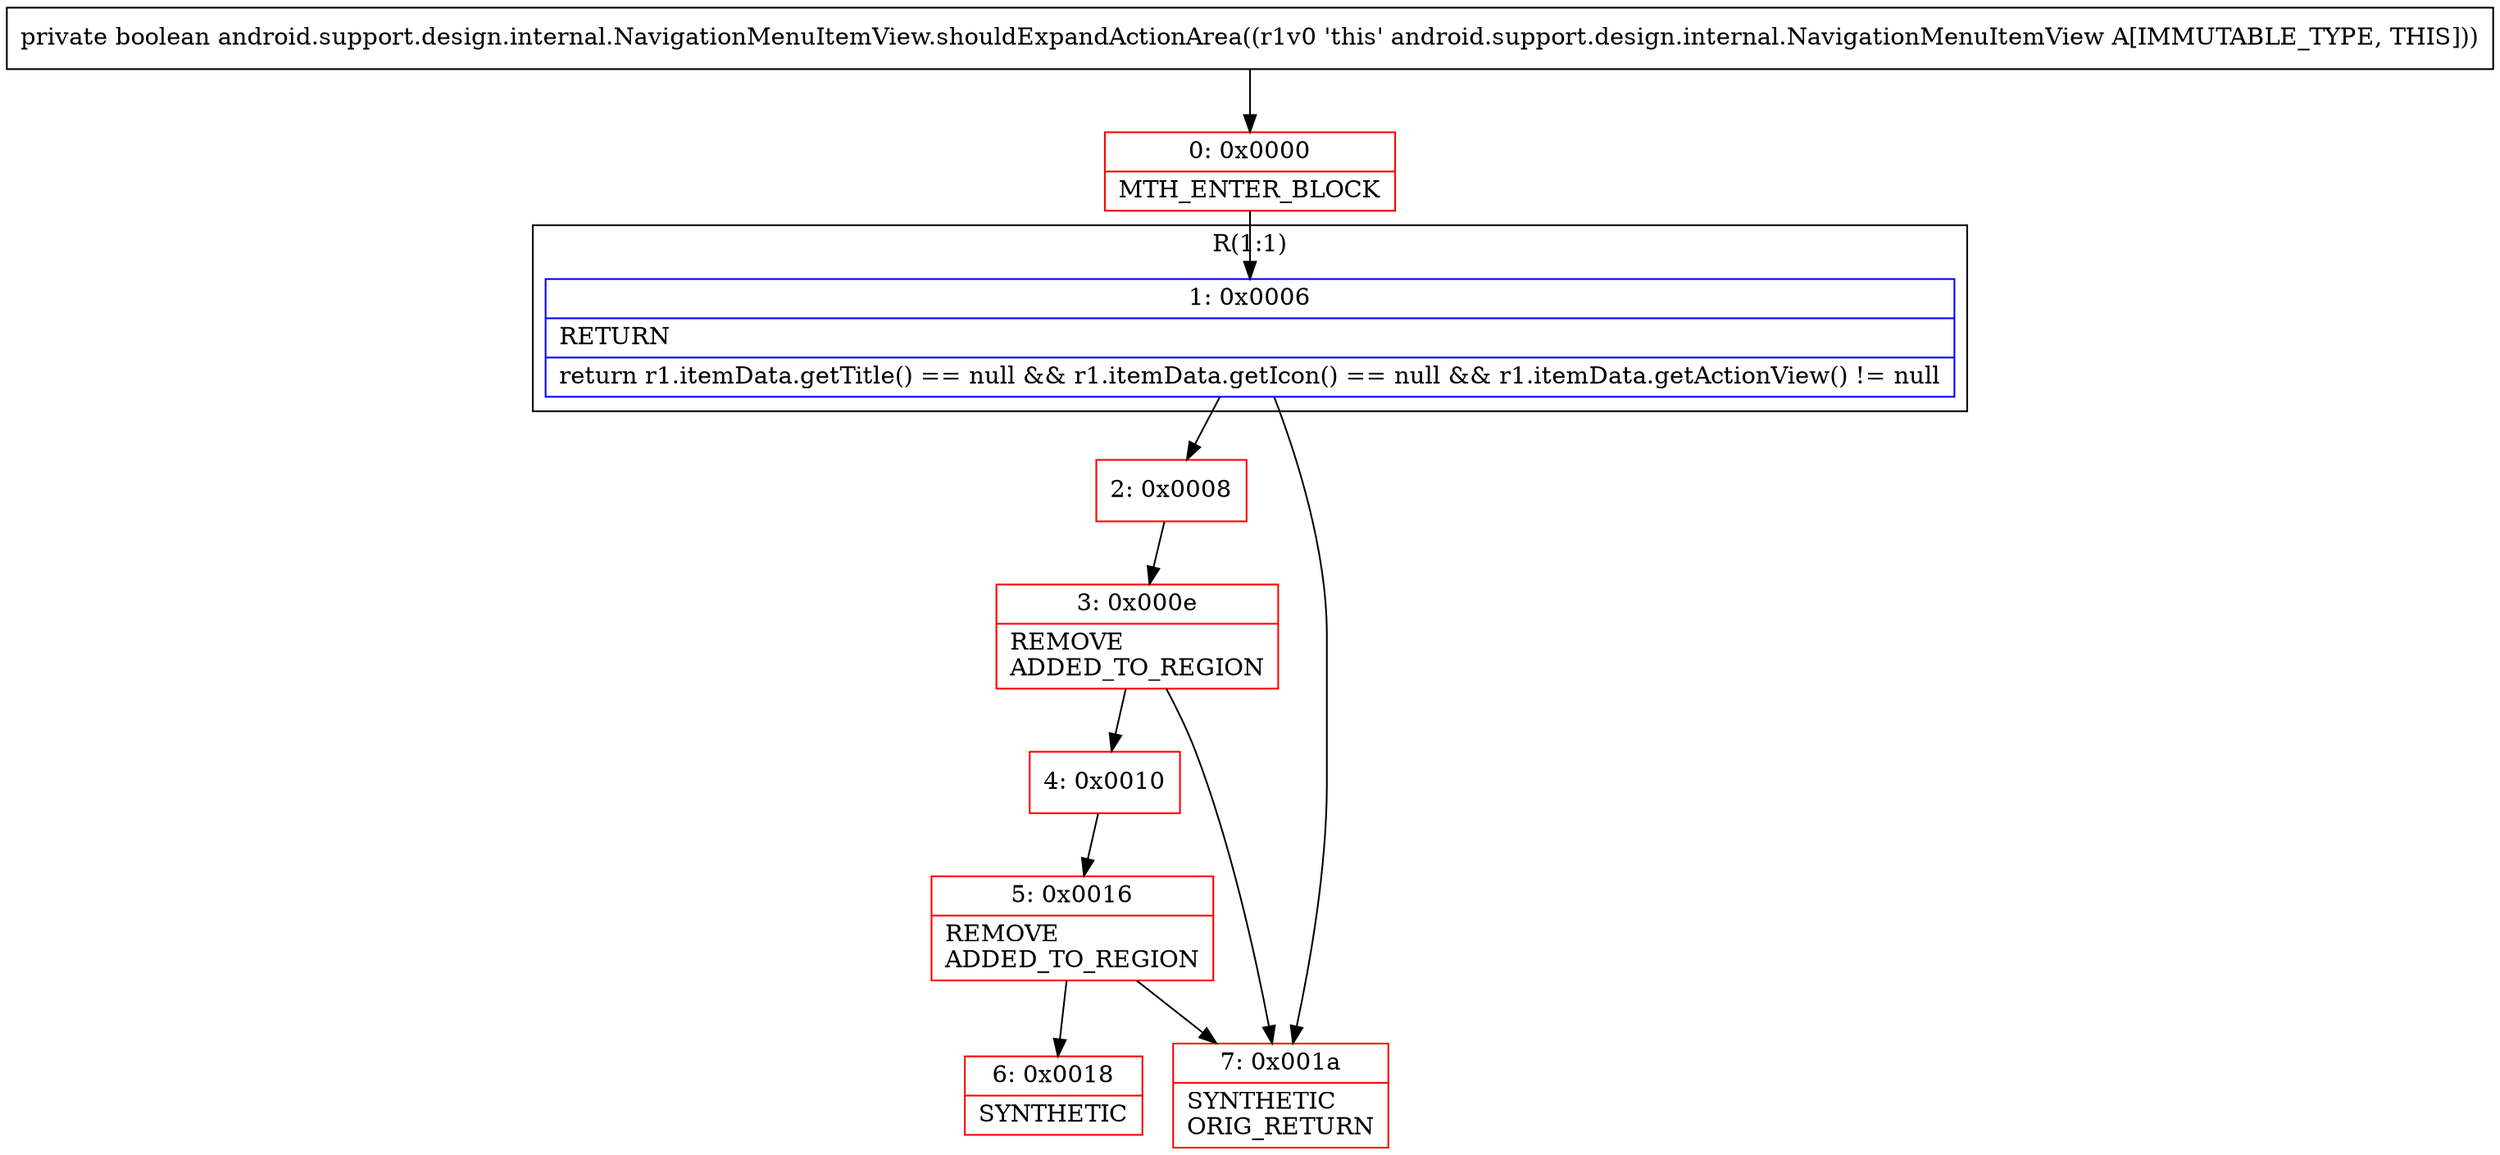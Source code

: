 digraph "CFG forandroid.support.design.internal.NavigationMenuItemView.shouldExpandActionArea()Z" {
subgraph cluster_Region_1256727019 {
label = "R(1:1)";
node [shape=record,color=blue];
Node_1 [shape=record,label="{1\:\ 0x0006|RETURN\l|return r1.itemData.getTitle() == null && r1.itemData.getIcon() == null && r1.itemData.getActionView() != null\l}"];
}
Node_0 [shape=record,color=red,label="{0\:\ 0x0000|MTH_ENTER_BLOCK\l}"];
Node_2 [shape=record,color=red,label="{2\:\ 0x0008}"];
Node_3 [shape=record,color=red,label="{3\:\ 0x000e|REMOVE\lADDED_TO_REGION\l}"];
Node_4 [shape=record,color=red,label="{4\:\ 0x0010}"];
Node_5 [shape=record,color=red,label="{5\:\ 0x0016|REMOVE\lADDED_TO_REGION\l}"];
Node_6 [shape=record,color=red,label="{6\:\ 0x0018|SYNTHETIC\l}"];
Node_7 [shape=record,color=red,label="{7\:\ 0x001a|SYNTHETIC\lORIG_RETURN\l}"];
MethodNode[shape=record,label="{private boolean android.support.design.internal.NavigationMenuItemView.shouldExpandActionArea((r1v0 'this' android.support.design.internal.NavigationMenuItemView A[IMMUTABLE_TYPE, THIS])) }"];
MethodNode -> Node_0;
Node_1 -> Node_2;
Node_1 -> Node_7;
Node_0 -> Node_1;
Node_2 -> Node_3;
Node_3 -> Node_4;
Node_3 -> Node_7;
Node_4 -> Node_5;
Node_5 -> Node_6;
Node_5 -> Node_7;
}

